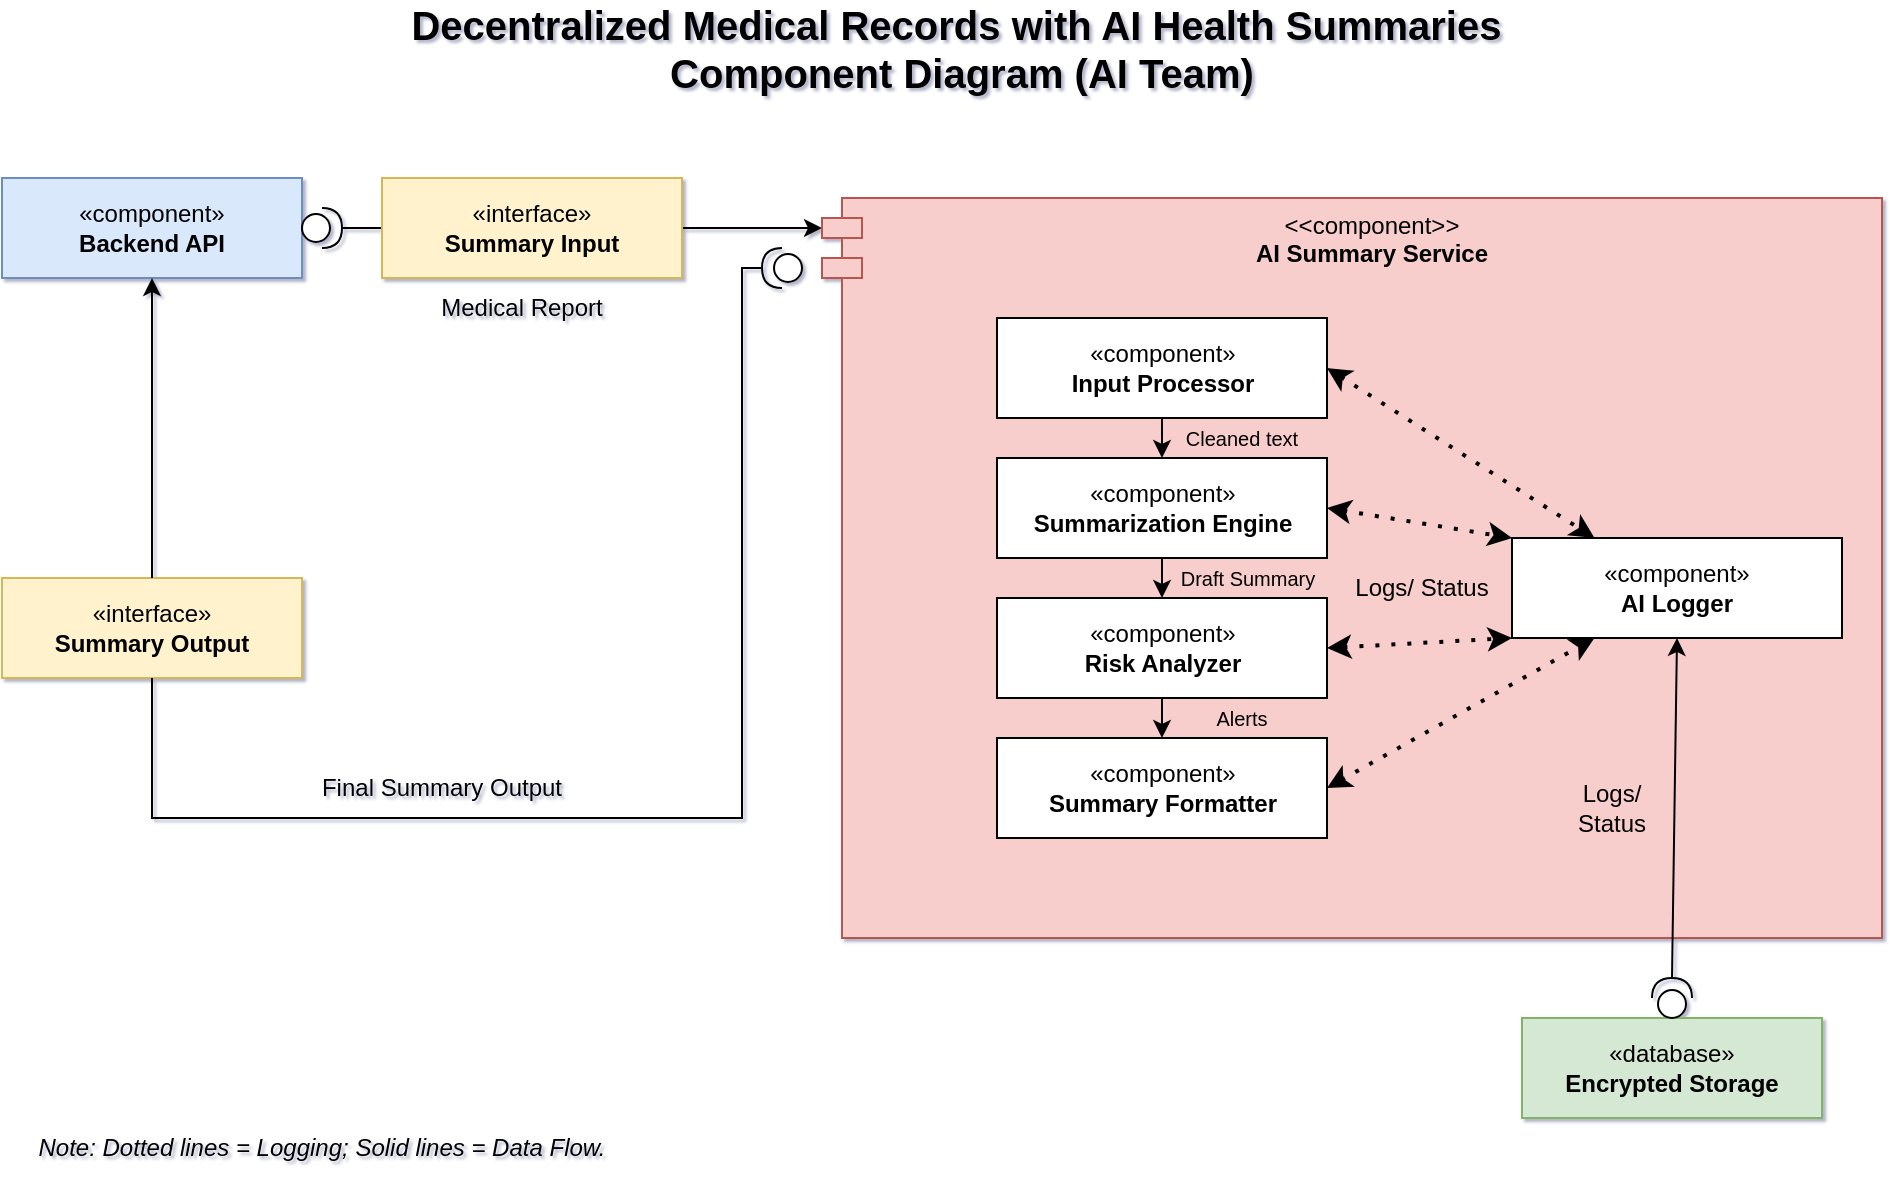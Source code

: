 <mxfile version="28.2.7">
  <diagram name="Page-1" id="16a4L-_NG5sxc4onKiNj">
    <mxGraphModel dx="1477" dy="863" grid="1" gridSize="10" guides="1" tooltips="1" connect="1" arrows="0" fold="1" page="1" pageScale="1" pageWidth="850" pageHeight="1100" background="#ffffff" math="0" shadow="1">
      <root>
        <mxCell id="0" />
        <mxCell id="1" parent="0" />
        <mxCell id="XoTt8RrrgcYG-ivPWkyI-2" value="&lt;font style=&quot;font-size: 20px;&quot;&gt;&lt;b&gt;Decentralized Medical Records with AI Health Summaries&amp;nbsp;&lt;/b&gt;&lt;/font&gt;&lt;div&gt;&lt;font style=&quot;font-size: 20px;&quot;&gt;&lt;b&gt;Component Diagram (AI Team)&lt;/b&gt;&lt;/font&gt;&lt;/div&gt;" style="text;html=1;whiteSpace=wrap;strokeColor=none;fillColor=none;align=center;verticalAlign=middle;rounded=0;" vertex="1" parent="1">
          <mxGeometry x="180" y="100" width="680" height="30" as="geometry" />
        </mxCell>
        <mxCell id="XoTt8RrrgcYG-ivPWkyI-72" value="" style="group" vertex="1" connectable="0" parent="1">
          <mxGeometry x="40" y="180" width="940" height="500" as="geometry" />
        </mxCell>
        <mxCell id="XoTt8RrrgcYG-ivPWkyI-22" value="«component»&lt;br&gt;&lt;b&gt;Backend API&lt;/b&gt;" style="html=1;whiteSpace=wrap;fillColor=#dae8fc;strokeColor=#6c8ebf;" vertex="1" parent="XoTt8RrrgcYG-ivPWkyI-72">
          <mxGeometry width="150" height="50" as="geometry" />
        </mxCell>
        <mxCell id="XoTt8RrrgcYG-ivPWkyI-25" value="" style="shape=providedRequiredInterface;html=1;verticalLabelPosition=bottom;sketch=0;" vertex="1" parent="XoTt8RrrgcYG-ivPWkyI-72">
          <mxGeometry x="150" y="15" width="20" height="20" as="geometry" />
        </mxCell>
        <mxCell id="XoTt8RrrgcYG-ivPWkyI-26" value="" style="endArrow=classic;html=1;rounded=0;exitX=1;exitY=0.5;exitDx=0;exitDy=0;exitPerimeter=0;entryX=0;entryY=0;entryDx=0;entryDy=15;entryPerimeter=0;" edge="1" parent="XoTt8RrrgcYG-ivPWkyI-72" source="XoTt8RrrgcYG-ivPWkyI-25" target="XoTt8RrrgcYG-ivPWkyI-5">
          <mxGeometry width="50" height="50" relative="1" as="geometry">
            <mxPoint x="460" y="210" as="sourcePoint" />
            <mxPoint x="510" y="160" as="targetPoint" />
            <Array as="points">
              <mxPoint x="170" y="25" />
            </Array>
          </mxGeometry>
        </mxCell>
        <mxCell id="XoTt8RrrgcYG-ivPWkyI-38" value="Final Summary Output" style="text;html=1;whiteSpace=wrap;strokeColor=none;fillColor=none;align=center;verticalAlign=middle;rounded=0;" vertex="1" parent="XoTt8RrrgcYG-ivPWkyI-72">
          <mxGeometry x="150" y="290" width="140" height="30" as="geometry" />
        </mxCell>
        <mxCell id="XoTt8RrrgcYG-ivPWkyI-45" value="Medical Report" style="text;html=1;whiteSpace=wrap;strokeColor=none;fillColor=none;align=center;verticalAlign=middle;rounded=0;" vertex="1" parent="XoTt8RrrgcYG-ivPWkyI-72">
          <mxGeometry x="190" y="50" width="140" height="30" as="geometry" />
        </mxCell>
        <mxCell id="XoTt8RrrgcYG-ivPWkyI-47" value="Note:&amp;nbsp;Dotted lines = Logging; Solid lines = Data Flow." style="text;html=1;whiteSpace=wrap;strokeColor=none;fillColor=none;align=center;verticalAlign=middle;rounded=0;fontStyle=2" vertex="1" parent="XoTt8RrrgcYG-ivPWkyI-72">
          <mxGeometry x="15" y="470" width="290" height="30" as="geometry" />
        </mxCell>
        <mxCell id="XoTt8RrrgcYG-ivPWkyI-48" value="«interface»&lt;br&gt;&lt;b&gt;Summary Input&lt;/b&gt;" style="html=1;whiteSpace=wrap;fillColor=#fff2cc;strokeColor=#d6b656;" vertex="1" parent="XoTt8RrrgcYG-ivPWkyI-72">
          <mxGeometry x="190" width="150" height="50" as="geometry" />
        </mxCell>
        <mxCell id="XoTt8RrrgcYG-ivPWkyI-49" value="«interface»&lt;br&gt;&lt;b&gt;Summary Output&lt;/b&gt;" style="html=1;whiteSpace=wrap;fillColor=#fff2cc;strokeColor=#d6b656;" vertex="1" parent="XoTt8RrrgcYG-ivPWkyI-72">
          <mxGeometry y="200" width="150" height="50" as="geometry" />
        </mxCell>
        <mxCell id="XoTt8RrrgcYG-ivPWkyI-69" value="" style="group" vertex="1" connectable="0" parent="XoTt8RrrgcYG-ivPWkyI-72">
          <mxGeometry x="380" y="10" width="560" height="460" as="geometry" />
        </mxCell>
        <mxCell id="XoTt8RrrgcYG-ivPWkyI-5" value="&amp;lt;&amp;lt;component&amp;gt;&amp;gt;&lt;div&gt;&lt;b&gt;AI Summary Service&lt;/b&gt;&lt;/div&gt;" style="shape=module;align=left;spacingLeft=20;align=center;verticalAlign=top;whiteSpace=wrap;html=1;fillColor=#f8cecc;strokeColor=#b85450;" vertex="1" parent="XoTt8RrrgcYG-ivPWkyI-69">
          <mxGeometry x="30" width="530" height="370" as="geometry" />
        </mxCell>
        <mxCell id="XoTt8RrrgcYG-ivPWkyI-8" value="«component»&lt;br&gt;&lt;b&gt;Input Processor&lt;/b&gt;" style="html=1;whiteSpace=wrap;" vertex="1" parent="XoTt8RrrgcYG-ivPWkyI-69">
          <mxGeometry x="117.5" y="60" width="165" height="50" as="geometry" />
        </mxCell>
        <mxCell id="XoTt8RrrgcYG-ivPWkyI-9" value="«component»&lt;br&gt;&lt;b&gt;Summarization Engine&lt;/b&gt;" style="html=1;whiteSpace=wrap;" vertex="1" parent="XoTt8RrrgcYG-ivPWkyI-69">
          <mxGeometry x="117.5" y="130" width="165" height="50" as="geometry" />
        </mxCell>
        <mxCell id="XoTt8RrrgcYG-ivPWkyI-10" value="«component»&lt;br&gt;&lt;b&gt;Risk Analyzer&lt;/b&gt;" style="html=1;whiteSpace=wrap;" vertex="1" parent="XoTt8RrrgcYG-ivPWkyI-69">
          <mxGeometry x="117.5" y="200" width="165" height="50" as="geometry" />
        </mxCell>
        <mxCell id="XoTt8RrrgcYG-ivPWkyI-11" value="«component»&lt;br&gt;&lt;b&gt;Summary Formatter&lt;/b&gt;" style="html=1;whiteSpace=wrap;" vertex="1" parent="XoTt8RrrgcYG-ivPWkyI-69">
          <mxGeometry x="117.5" y="270" width="165" height="50" as="geometry" />
        </mxCell>
        <mxCell id="XoTt8RrrgcYG-ivPWkyI-30" value="" style="group" vertex="1" connectable="0" parent="XoTt8RrrgcYG-ivPWkyI-69">
          <mxGeometry x="380" y="390" width="150" height="70" as="geometry" />
        </mxCell>
        <mxCell id="XoTt8RrrgcYG-ivPWkyI-27" value="«database»&lt;br&gt;&lt;b&gt;Encrypted Storage&lt;/b&gt;" style="html=1;whiteSpace=wrap;fillColor=#d5e8d4;strokeColor=#82b366;" vertex="1" parent="XoTt8RrrgcYG-ivPWkyI-30">
          <mxGeometry y="20" width="150" height="50" as="geometry" />
        </mxCell>
        <mxCell id="XoTt8RrrgcYG-ivPWkyI-28" value="" style="shape=providedRequiredInterface;html=1;verticalLabelPosition=bottom;sketch=0;rotation=-90;" vertex="1" parent="XoTt8RrrgcYG-ivPWkyI-30">
          <mxGeometry x="65" width="20" height="20" as="geometry" />
        </mxCell>
        <mxCell id="XoTt8RrrgcYG-ivPWkyI-31" value="Logs/ Status" style="text;html=1;whiteSpace=wrap;strokeColor=none;fillColor=none;align=center;verticalAlign=middle;rounded=0;" vertex="1" parent="XoTt8RrrgcYG-ivPWkyI-69">
          <mxGeometry x="395" y="290" width="60" height="30" as="geometry" />
        </mxCell>
        <mxCell id="XoTt8RrrgcYG-ivPWkyI-32" value="" style="endArrow=classic;html=1;rounded=0;entryX=0.5;entryY=0;entryDx=0;entryDy=0;" edge="1" parent="XoTt8RrrgcYG-ivPWkyI-69" target="XoTt8RrrgcYG-ivPWkyI-9">
          <mxGeometry width="50" height="50" relative="1" as="geometry">
            <mxPoint x="200" y="110" as="sourcePoint" />
            <mxPoint x="230" y="130" as="targetPoint" />
          </mxGeometry>
        </mxCell>
        <mxCell id="XoTt8RrrgcYG-ivPWkyI-33" value="" style="endArrow=classic;html=1;rounded=0;entryX=0.5;entryY=0;entryDx=0;entryDy=0;exitX=0.5;exitY=1;exitDx=0;exitDy=0;" edge="1" parent="XoTt8RrrgcYG-ivPWkyI-69" source="XoTt8RrrgcYG-ivPWkyI-9" target="XoTt8RrrgcYG-ivPWkyI-10">
          <mxGeometry width="50" height="50" relative="1" as="geometry">
            <mxPoint x="200" y="190" as="sourcePoint" />
            <mxPoint x="200" y="210" as="targetPoint" />
          </mxGeometry>
        </mxCell>
        <mxCell id="XoTt8RrrgcYG-ivPWkyI-35" value="" style="endArrow=classic;html=1;rounded=0;entryX=0.5;entryY=0;entryDx=0;entryDy=0;exitX=0.5;exitY=1;exitDx=0;exitDy=0;" edge="1" parent="XoTt8RrrgcYG-ivPWkyI-69" source="XoTt8RrrgcYG-ivPWkyI-10" target="XoTt8RrrgcYG-ivPWkyI-11">
          <mxGeometry width="50" height="50" relative="1" as="geometry">
            <mxPoint x="210" y="240" as="sourcePoint" />
            <mxPoint x="210" y="260" as="targetPoint" />
          </mxGeometry>
        </mxCell>
        <mxCell id="XoTt8RrrgcYG-ivPWkyI-39" value="«component»&lt;br&gt;&lt;b&gt;AI Logger&lt;/b&gt;" style="html=1;whiteSpace=wrap;" vertex="1" parent="XoTt8RrrgcYG-ivPWkyI-69">
          <mxGeometry x="375" y="170" width="165" height="50" as="geometry" />
        </mxCell>
        <mxCell id="XoTt8RrrgcYG-ivPWkyI-40" value="" style="endArrow=classic;dashed=1;html=1;dashPattern=1 3;strokeWidth=2;rounded=0;entryX=0.25;entryY=0;entryDx=0;entryDy=0;exitX=1;exitY=0.5;exitDx=0;exitDy=0;startArrow=classic;startFill=1;endFill=1;" edge="1" parent="XoTt8RrrgcYG-ivPWkyI-69" source="XoTt8RrrgcYG-ivPWkyI-8" target="XoTt8RrrgcYG-ivPWkyI-39">
          <mxGeometry width="50" height="50" relative="1" as="geometry">
            <mxPoint x="290" y="270" as="sourcePoint" />
            <mxPoint x="340" y="220" as="targetPoint" />
          </mxGeometry>
        </mxCell>
        <mxCell id="XoTt8RrrgcYG-ivPWkyI-41" value="" style="endArrow=classic;dashed=1;html=1;dashPattern=1 3;strokeWidth=2;rounded=0;entryX=0;entryY=0;entryDx=0;entryDy=0;exitX=1;exitY=0.5;exitDx=0;exitDy=0;startArrow=classic;startFill=1;endFill=1;" edge="1" parent="XoTt8RrrgcYG-ivPWkyI-69" source="XoTt8RrrgcYG-ivPWkyI-9" target="XoTt8RrrgcYG-ivPWkyI-39">
          <mxGeometry width="50" height="50" relative="1" as="geometry">
            <mxPoint x="660" y="210" as="sourcePoint" />
            <mxPoint x="793" y="295" as="targetPoint" />
          </mxGeometry>
        </mxCell>
        <mxCell id="XoTt8RrrgcYG-ivPWkyI-42" value="" style="endArrow=classic;dashed=1;html=1;dashPattern=1 3;strokeWidth=2;rounded=0;entryX=0.25;entryY=1;entryDx=0;entryDy=0;exitX=1;exitY=0.5;exitDx=0;exitDy=0;startArrow=classic;startFill=1;endFill=1;" edge="1" parent="XoTt8RrrgcYG-ivPWkyI-69" source="XoTt8RrrgcYG-ivPWkyI-11" target="XoTt8RrrgcYG-ivPWkyI-39">
          <mxGeometry width="50" height="50" relative="1" as="geometry">
            <mxPoint x="600" y="250" as="sourcePoint" />
            <mxPoint x="733" y="335" as="targetPoint" />
          </mxGeometry>
        </mxCell>
        <mxCell id="XoTt8RrrgcYG-ivPWkyI-43" value="" style="endArrow=classic;dashed=1;html=1;dashPattern=1 3;strokeWidth=2;rounded=0;entryX=0;entryY=1;entryDx=0;entryDy=0;exitX=1;exitY=0.5;exitDx=0;exitDy=0;startArrow=classic;startFill=1;endFill=1;" edge="1" parent="XoTt8RrrgcYG-ivPWkyI-69" source="XoTt8RrrgcYG-ivPWkyI-10" target="XoTt8RrrgcYG-ivPWkyI-39">
          <mxGeometry width="50" height="50" relative="1" as="geometry">
            <mxPoint x="660" y="240" as="sourcePoint" />
            <mxPoint x="793" y="325" as="targetPoint" />
          </mxGeometry>
        </mxCell>
        <mxCell id="XoTt8RrrgcYG-ivPWkyI-44" value="Logs/ Status" style="text;html=1;whiteSpace=wrap;strokeColor=none;fillColor=none;align=center;verticalAlign=middle;rounded=0;" vertex="1" parent="XoTt8RrrgcYG-ivPWkyI-69">
          <mxGeometry x="285" y="180" width="90" height="30" as="geometry" />
        </mxCell>
        <mxCell id="XoTt8RrrgcYG-ivPWkyI-46" value="" style="endArrow=classic;html=1;rounded=0;exitX=1;exitY=0.5;exitDx=0;exitDy=0;exitPerimeter=0;entryX=0.5;entryY=1;entryDx=0;entryDy=0;" edge="1" parent="XoTt8RrrgcYG-ivPWkyI-69" source="XoTt8RrrgcYG-ivPWkyI-28" target="XoTt8RrrgcYG-ivPWkyI-39">
          <mxGeometry width="50" height="50" relative="1" as="geometry">
            <mxPoint x="180" y="340" as="sourcePoint" />
            <mxPoint x="230" y="290" as="targetPoint" />
          </mxGeometry>
        </mxCell>
        <mxCell id="XoTt8RrrgcYG-ivPWkyI-50" value="&lt;font style=&quot;font-size: 10px;&quot;&gt;Cleaned text&lt;/font&gt;" style="text;html=1;whiteSpace=wrap;strokeColor=none;fillColor=none;align=center;verticalAlign=middle;rounded=0;" vertex="1" parent="XoTt8RrrgcYG-ivPWkyI-69">
          <mxGeometry x="210" y="110" width="60" height="20" as="geometry" />
        </mxCell>
        <mxCell id="XoTt8RrrgcYG-ivPWkyI-51" value="&lt;font style=&quot;font-size: 10px;&quot;&gt;Draft Summary&lt;/font&gt;" style="text;html=1;whiteSpace=wrap;strokeColor=none;fillColor=none;align=center;verticalAlign=middle;rounded=0;" vertex="1" parent="XoTt8RrrgcYG-ivPWkyI-69">
          <mxGeometry x="202.5" y="180" width="80" height="20" as="geometry" />
        </mxCell>
        <mxCell id="XoTt8RrrgcYG-ivPWkyI-52" value="&lt;font style=&quot;font-size: 10px;&quot;&gt;Alerts&lt;/font&gt;" style="text;html=1;whiteSpace=wrap;strokeColor=none;fillColor=none;align=center;verticalAlign=middle;rounded=0;" vertex="1" parent="XoTt8RrrgcYG-ivPWkyI-69">
          <mxGeometry x="200" y="250" width="80" height="20" as="geometry" />
        </mxCell>
        <mxCell id="XoTt8RrrgcYG-ivPWkyI-61" value="" style="shape=providedRequiredInterface;html=1;verticalLabelPosition=bottom;sketch=0;rotation=-180;" vertex="1" parent="XoTt8RrrgcYG-ivPWkyI-69">
          <mxGeometry y="25" width="20" height="20" as="geometry" />
        </mxCell>
        <mxCell id="XoTt8RrrgcYG-ivPWkyI-71" value="" style="line;strokeWidth=1;fillColor=none;align=left;verticalAlign=middle;spacingTop=-1;spacingLeft=3;spacingRight=3;rotatable=0;labelPosition=right;points=[];portConstraint=eastwest;strokeColor=inherit;" vertex="1" parent="XoTt8RrrgcYG-ivPWkyI-69">
          <mxGeometry x="20" y="1" width="10" height="68" as="geometry" />
        </mxCell>
        <mxCell id="XoTt8RrrgcYG-ivPWkyI-54" value="" style="endArrow=classic;html=1;rounded=0;entryX=0.5;entryY=1;entryDx=0;entryDy=0;exitX=0.5;exitY=0;exitDx=0;exitDy=0;" edge="1" parent="XoTt8RrrgcYG-ivPWkyI-72" source="XoTt8RrrgcYG-ivPWkyI-49" target="XoTt8RrrgcYG-ivPWkyI-22">
          <mxGeometry width="50" height="50" relative="1" as="geometry">
            <mxPoint x="220" y="240" as="sourcePoint" />
            <mxPoint x="270" y="190" as="targetPoint" />
          </mxGeometry>
        </mxCell>
        <mxCell id="XoTt8RrrgcYG-ivPWkyI-67" value="" style="endArrow=none;html=1;rounded=0;entryX=0.5;entryY=1;entryDx=0;entryDy=0;exitX=1;exitY=0.5;exitDx=0;exitDy=0;exitPerimeter=0;endFill=0;" edge="1" parent="XoTt8RrrgcYG-ivPWkyI-72" source="XoTt8RrrgcYG-ivPWkyI-61" target="XoTt8RrrgcYG-ivPWkyI-49">
          <mxGeometry width="50" height="50" relative="1" as="geometry">
            <mxPoint x="400" y="260" as="sourcePoint" />
            <mxPoint x="450" y="210" as="targetPoint" />
            <Array as="points">
              <mxPoint x="370" y="45" />
              <mxPoint x="370" y="180" />
              <mxPoint x="370" y="320" />
              <mxPoint x="75" y="320" />
            </Array>
          </mxGeometry>
        </mxCell>
      </root>
    </mxGraphModel>
  </diagram>
</mxfile>
